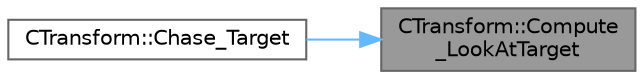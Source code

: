 digraph "CTransform::Compute_LookAtTarget"
{
 // LATEX_PDF_SIZE
  bgcolor="transparent";
  edge [fontname=Helvetica,fontsize=10,labelfontname=Helvetica,labelfontsize=10];
  node [fontname=Helvetica,fontsize=10,shape=box,height=0.2,width=0.4];
  rankdir="RL";
  Node1 [id="Node000001",label="CTransform::Compute\l_LookAtTarget",height=0.2,width=0.4,color="gray40", fillcolor="grey60", style="filled", fontcolor="black",tooltip=" "];
  Node1 -> Node2 [id="edge1_Node000001_Node000002",dir="back",color="steelblue1",style="solid",tooltip=" "];
  Node2 [id="Node000002",label="CTransform::Chase_Target",height=0.2,width=0.4,color="grey40", fillcolor="white", style="filled",URL="$class_c_transform.html#a2dc6305f019beb234b1c2d983ad1e4cf",tooltip=" "];
}
